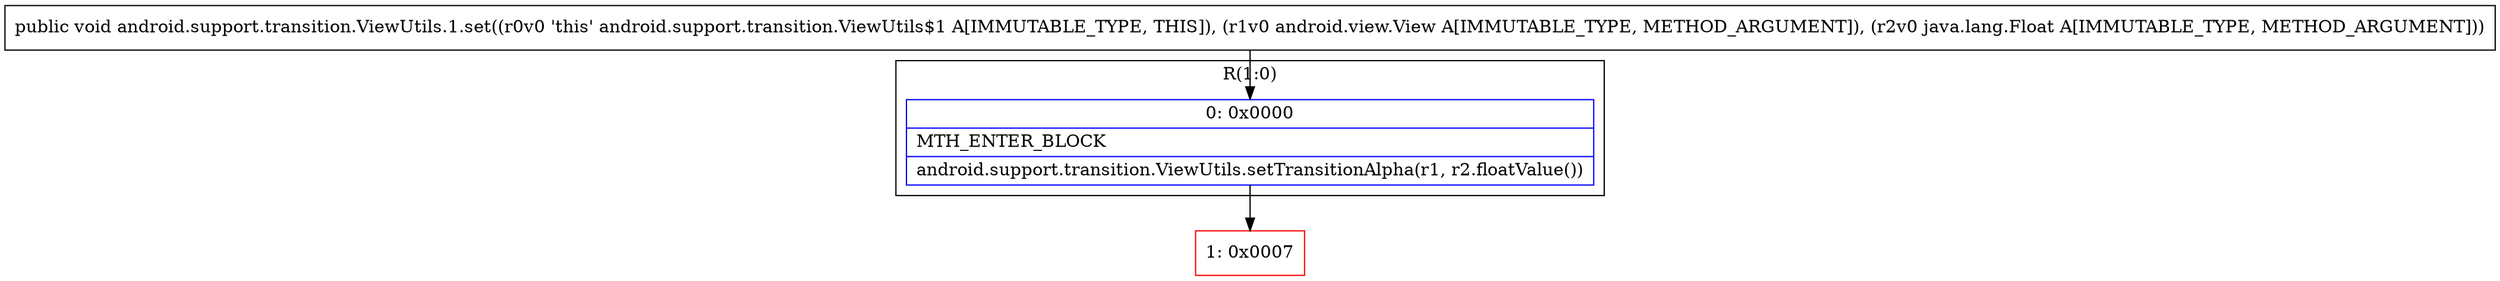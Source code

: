 digraph "CFG forandroid.support.transition.ViewUtils.1.set(Landroid\/view\/View;Ljava\/lang\/Float;)V" {
subgraph cluster_Region_1206523212 {
label = "R(1:0)";
node [shape=record,color=blue];
Node_0 [shape=record,label="{0\:\ 0x0000|MTH_ENTER_BLOCK\l|android.support.transition.ViewUtils.setTransitionAlpha(r1, r2.floatValue())\l}"];
}
Node_1 [shape=record,color=red,label="{1\:\ 0x0007}"];
MethodNode[shape=record,label="{public void android.support.transition.ViewUtils.1.set((r0v0 'this' android.support.transition.ViewUtils$1 A[IMMUTABLE_TYPE, THIS]), (r1v0 android.view.View A[IMMUTABLE_TYPE, METHOD_ARGUMENT]), (r2v0 java.lang.Float A[IMMUTABLE_TYPE, METHOD_ARGUMENT])) }"];
MethodNode -> Node_0;
Node_0 -> Node_1;
}

